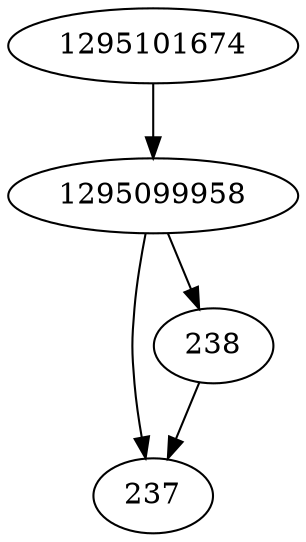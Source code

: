 strict digraph  {
1295099958;
1295101674;
237;
238;
1295099958 -> 237;
1295099958 -> 238;
1295101674 -> 1295099958;
238 -> 237;
}
